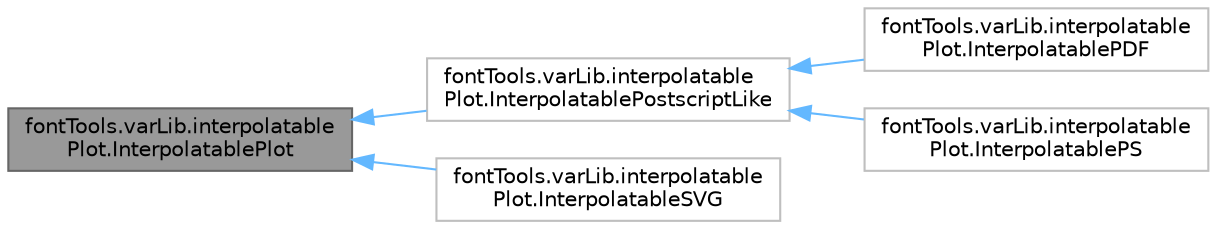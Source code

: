 digraph "fontTools.varLib.interpolatablePlot.InterpolatablePlot"
{
 // LATEX_PDF_SIZE
  bgcolor="transparent";
  edge [fontname=Helvetica,fontsize=10,labelfontname=Helvetica,labelfontsize=10];
  node [fontname=Helvetica,fontsize=10,shape=box,height=0.2,width=0.4];
  rankdir="LR";
  Node1 [id="Node000001",label="fontTools.varLib.interpolatable\lPlot.InterpolatablePlot",height=0.2,width=0.4,color="gray40", fillcolor="grey60", style="filled", fontcolor="black",tooltip=" "];
  Node1 -> Node2 [id="edge1_Node000001_Node000002",dir="back",color="steelblue1",style="solid",tooltip=" "];
  Node2 [id="Node000002",label="fontTools.varLib.interpolatable\lPlot.InterpolatablePostscriptLike",height=0.2,width=0.4,color="grey75", fillcolor="white", style="filled",URL="$de/dff/classfontTools_1_1varLib_1_1interpolatablePlot_1_1InterpolatablePostscriptLike.html",tooltip=" "];
  Node2 -> Node3 [id="edge2_Node000002_Node000003",dir="back",color="steelblue1",style="solid",tooltip=" "];
  Node3 [id="Node000003",label="fontTools.varLib.interpolatable\lPlot.InterpolatablePDF",height=0.2,width=0.4,color="grey75", fillcolor="white", style="filled",URL="$dc/dc0/classfontTools_1_1varLib_1_1interpolatablePlot_1_1InterpolatablePDF.html",tooltip=" "];
  Node2 -> Node4 [id="edge3_Node000002_Node000004",dir="back",color="steelblue1",style="solid",tooltip=" "];
  Node4 [id="Node000004",label="fontTools.varLib.interpolatable\lPlot.InterpolatablePS",height=0.2,width=0.4,color="grey75", fillcolor="white", style="filled",URL="$d4/d8a/classfontTools_1_1varLib_1_1interpolatablePlot_1_1InterpolatablePS.html",tooltip=" "];
  Node1 -> Node5 [id="edge4_Node000001_Node000005",dir="back",color="steelblue1",style="solid",tooltip=" "];
  Node5 [id="Node000005",label="fontTools.varLib.interpolatable\lPlot.InterpolatableSVG",height=0.2,width=0.4,color="grey75", fillcolor="white", style="filled",URL="$d4/dd0/classfontTools_1_1varLib_1_1interpolatablePlot_1_1InterpolatableSVG.html",tooltip=" "];
}
